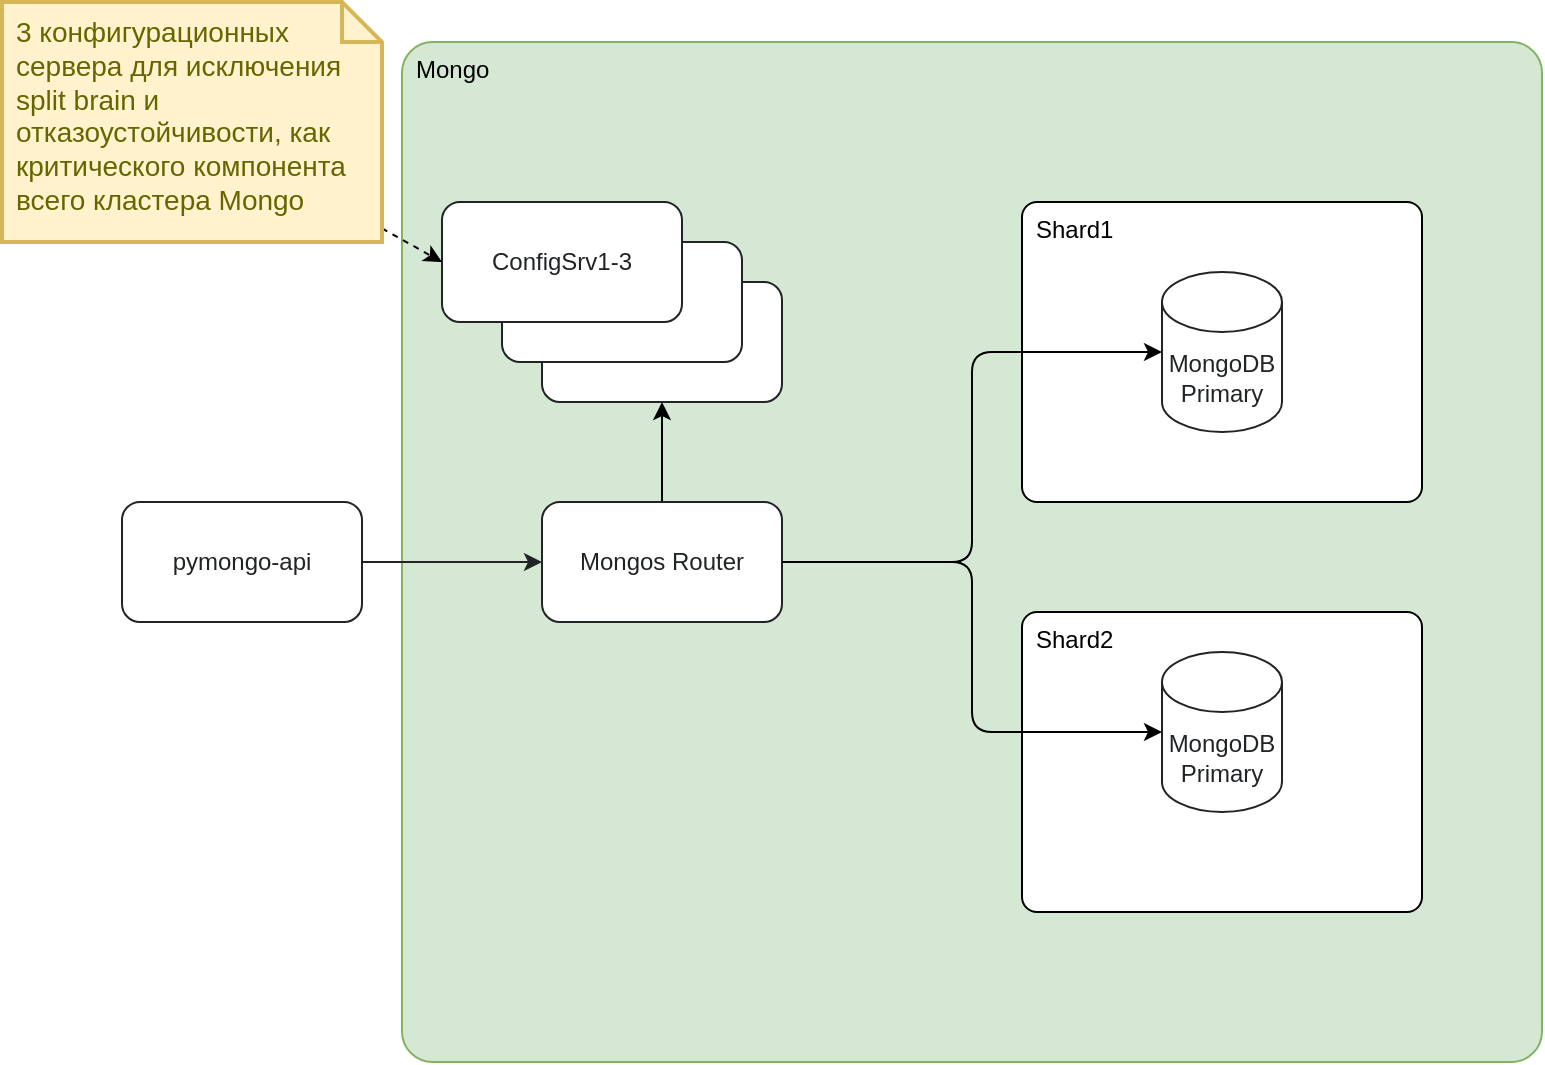 <mxfile version="24.7.5">
  <diagram name="Шардирование" id="-H_mtQnk-PTXWXPvYvuk">
    <mxGraphModel dx="940" dy="713" grid="1" gridSize="10" guides="1" tooltips="1" connect="1" arrows="1" fold="1" page="1" pageScale="1" pageWidth="1169" pageHeight="827" math="0" shadow="0">
      <root>
        <mxCell id="0" />
        <mxCell id="1" parent="0" />
        <mxCell id="qQEgVHVd-fYbN1bwtHLe-2" value="Mongo" style="rounded=1;whiteSpace=wrap;html=1;align=left;verticalAlign=top;spacingLeft=5;strokeColor=#82b366;fillColor=#d5e8d4;arcSize=3;imageHeight=24;" parent="1" vertex="1">
          <mxGeometry x="280" y="50" width="570" height="510" as="geometry" />
        </mxCell>
        <mxCell id="Ph4pWJoEh3kO78XfMUsU-8" value="&lt;span style=&quot;&quot;&gt;&lt;font&gt;Shard2&lt;/font&gt;&lt;/span&gt;" style="rounded=1;whiteSpace=wrap;html=1;verticalAlign=top;align=left;spacingLeft=5;arcSize=5;" parent="1" vertex="1">
          <mxGeometry x="590" y="335" width="200" height="150" as="geometry" />
        </mxCell>
        <mxCell id="Ph4pWJoEh3kO78XfMUsU-7" value="&lt;font&gt;Shard1&lt;/font&gt;" style="rounded=1;whiteSpace=wrap;html=1;align=left;verticalAlign=top;spacingLeft=5;arcSize=5;imageHeight=24;" parent="1" vertex="1">
          <mxGeometry x="590" y="130" width="200" height="150" as="geometry" />
        </mxCell>
        <mxCell id="zA23MoTUsTF4_91t8viU-2" value="MongoDB&lt;div&gt;Primary&lt;br&gt;&lt;/div&gt;" style="shape=cylinder3;whiteSpace=wrap;html=1;boundedLbl=1;backgroundOutline=1;size=15;strokeColor=#212427;fontColor=#212427;" parent="1" vertex="1">
          <mxGeometry x="660" y="355" width="60" height="80" as="geometry" />
        </mxCell>
        <mxCell id="zA23MoTUsTF4_91t8viU-3" value="pymongo-api" style="rounded=1;whiteSpace=wrap;html=1;strokeColor=#212427;fontColor=#212427;" parent="1" vertex="1">
          <mxGeometry x="140" y="280" width="120" height="60" as="geometry" />
        </mxCell>
        <mxCell id="zA23MoTUsTF4_91t8viU-4" style="edgeStyle=orthogonalEdgeStyle;rounded=0;orthogonalLoop=1;jettySize=auto;html=1;exitX=1;exitY=0.5;exitDx=0;exitDy=0;entryX=0;entryY=0.5;entryDx=0;entryDy=0;strokeColor=#212427;fontColor=#212427;" parent="1" source="zA23MoTUsTF4_91t8viU-3" target="Ph4pWJoEh3kO78XfMUsU-1" edge="1">
          <mxGeometry relative="1" as="geometry" />
        </mxCell>
        <mxCell id="sEKXlLHFd7eWCiAS6N1--1" value="MongoDB&lt;div&gt;Primary&lt;/div&gt;" style="shape=cylinder3;whiteSpace=wrap;html=1;boundedLbl=1;backgroundOutline=1;size=15;strokeColor=#212427;fontColor=#212427;" parent="1" vertex="1">
          <mxGeometry x="660" y="165" width="60" height="80" as="geometry" />
        </mxCell>
        <mxCell id="Ph4pWJoEh3kO78XfMUsU-4" value="" style="edgeStyle=orthogonalEdgeStyle;rounded=0;orthogonalLoop=1;jettySize=auto;html=1;" parent="1" source="Ph4pWJoEh3kO78XfMUsU-1" target="Ph4pWJoEh3kO78XfMUsU-2" edge="1">
          <mxGeometry relative="1" as="geometry" />
        </mxCell>
        <mxCell id="Ph4pWJoEh3kO78XfMUsU-1" value="Mongos Router" style="rounded=1;whiteSpace=wrap;html=1;strokeColor=#212427;fontColor=#212427;" parent="1" vertex="1">
          <mxGeometry x="350" y="280" width="120" height="60" as="geometry" />
        </mxCell>
        <mxCell id="Ph4pWJoEh3kO78XfMUsU-2" value="ConfigSrv1" style="rounded=1;whiteSpace=wrap;html=1;strokeColor=#212427;fontColor=#212427;" parent="1" vertex="1">
          <mxGeometry x="350" y="170" width="120" height="60" as="geometry" />
        </mxCell>
        <mxCell id="Ph4pWJoEh3kO78XfMUsU-5" style="edgeStyle=orthogonalEdgeStyle;rounded=1;orthogonalLoop=1;jettySize=auto;html=1;entryX=0;entryY=0.5;entryDx=0;entryDy=0;entryPerimeter=0;curved=0;" parent="1" source="Ph4pWJoEh3kO78XfMUsU-1" target="sEKXlLHFd7eWCiAS6N1--1" edge="1">
          <mxGeometry relative="1" as="geometry" />
        </mxCell>
        <mxCell id="Ph4pWJoEh3kO78XfMUsU-6" style="edgeStyle=orthogonalEdgeStyle;rounded=1;orthogonalLoop=1;jettySize=auto;html=1;entryX=0;entryY=0.5;entryDx=0;entryDy=0;entryPerimeter=0;curved=0;" parent="1" source="Ph4pWJoEh3kO78XfMUsU-1" target="zA23MoTUsTF4_91t8viU-2" edge="1">
          <mxGeometry relative="1" as="geometry" />
        </mxCell>
        <mxCell id="Ph4pWJoEh3kO78XfMUsU-9" value="ConfigSrv1" style="rounded=1;whiteSpace=wrap;html=1;strokeColor=#212427;fontColor=#212427;" parent="1" vertex="1">
          <mxGeometry x="330" y="150" width="120" height="60" as="geometry" />
        </mxCell>
        <mxCell id="Ph4pWJoEh3kO78XfMUsU-10" value="ConfigSrv1-3" style="rounded=1;whiteSpace=wrap;html=1;strokeColor=#212427;fontColor=#212427;" parent="1" vertex="1">
          <mxGeometry x="300" y="130" width="120" height="60" as="geometry" />
        </mxCell>
        <mxCell id="qQEgVHVd-fYbN1bwtHLe-3" style="rounded=0;orthogonalLoop=1;jettySize=auto;html=1;entryX=0;entryY=0.5;entryDx=0;entryDy=0;fontFamily=Helvetica;fontSize=12;fontColor=#212427;dashed=1;" parent="1" source="Ph4pWJoEh3kO78XfMUsU-12" target="Ph4pWJoEh3kO78XfMUsU-10" edge="1">
          <mxGeometry relative="1" as="geometry" />
        </mxCell>
        <mxCell id="Ph4pWJoEh3kO78XfMUsU-12" value="3 конфигурационных сервера для исключения split brain и отказоустойчивости, как критического компонента всего кластера Mongo" style="shape=note;strokeWidth=2;fontSize=14;size=20;whiteSpace=wrap;html=1;fillColor=#fff2cc;strokeColor=#d6b656;fontColor=#666600;rounded=1;align=left;verticalAlign=top;spacingLeft=5;fontFamily=Helvetica;" parent="1" vertex="1">
          <mxGeometry x="80" y="30" width="190" height="120" as="geometry" />
        </mxCell>
      </root>
    </mxGraphModel>
  </diagram>
</mxfile>
